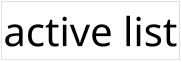 @startuml

skinparam ComponentStyle rectangle
hide stereotype
scale 1/5

skinparam Component {
    FontSize 200
    FontColor black
    BorderThickness 0
    BackgroundColor transparent
}

component cp [
active list
]
@enduml

